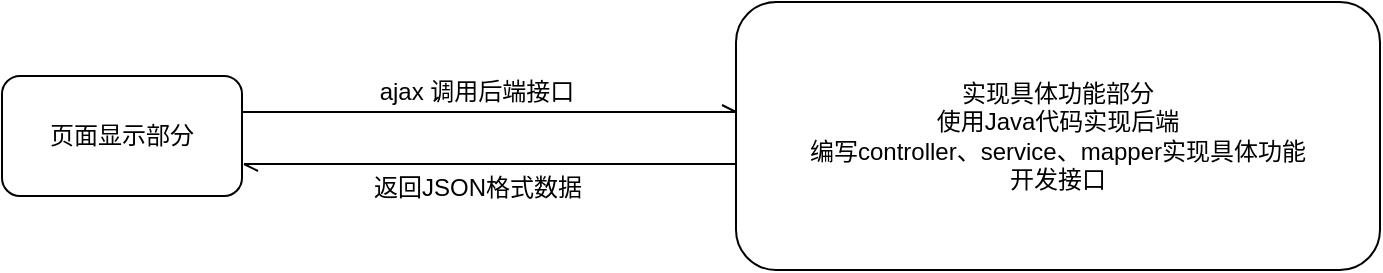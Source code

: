 <mxfile version="24.7.12" pages="2">
  <diagram name="第 1 页" id="Be_9kJhhXXNmCmfcovtd">
    <mxGraphModel dx="874" dy="492" grid="0" gridSize="10" guides="1" tooltips="1" connect="1" arrows="1" fold="1" page="1" pageScale="1" pageWidth="1920" pageHeight="1200" math="0" shadow="0">
      <root>
        <mxCell id="0" />
        <mxCell id="1" parent="0" />
        <mxCell id="JM1Xy88hBlCj0aDPVH1O-2" value="实现具体功能部分&lt;br&gt;使用Java代码实现后端&lt;br&gt;编写controller、service、mapper实现具体功能&lt;br&gt;开发接口" style="rounded=1;whiteSpace=wrap;html=1;" vertex="1" parent="1">
          <mxGeometry x="450" y="139" width="322" height="134" as="geometry" />
        </mxCell>
        <mxCell id="JM1Xy88hBlCj0aDPVH1O-3" value="" style="endArrow=openAsync;html=1;rounded=0;endFill=0;" edge="1" parent="1">
          <mxGeometry width="50" height="50" relative="1" as="geometry">
            <mxPoint x="202" y="194" as="sourcePoint" />
            <mxPoint x="450" y="194" as="targetPoint" />
          </mxGeometry>
        </mxCell>
        <mxCell id="JM1Xy88hBlCj0aDPVH1O-4" value="" style="endArrow=openAsync;html=1;rounded=0;entryX=0;entryY=0;entryDx=0;entryDy=0;endFill=0;" edge="1" parent="1">
          <mxGeometry width="50" height="50" relative="1" as="geometry">
            <mxPoint x="450" y="220" as="sourcePoint" />
            <mxPoint x="204" y="220" as="targetPoint" />
          </mxGeometry>
        </mxCell>
        <mxCell id="JM1Xy88hBlCj0aDPVH1O-5" value="ajax 调用后端接口" style="text;html=1;strokeColor=none;fillColor=none;align=center;verticalAlign=middle;whiteSpace=wrap;rounded=0;" vertex="1" parent="1">
          <mxGeometry x="250" y="169" width="141" height="30" as="geometry" />
        </mxCell>
        <mxCell id="JM1Xy88hBlCj0aDPVH1O-6" value="返回JSON格式数据" style="text;html=1;strokeColor=none;fillColor=none;align=center;verticalAlign=middle;whiteSpace=wrap;rounded=0;" vertex="1" parent="1">
          <mxGeometry x="263.5" y="217" width="114" height="30" as="geometry" />
        </mxCell>
        <mxCell id="JM1Xy88hBlCj0aDPVH1O-1" value="页面显示部分" style="rounded=1;whiteSpace=wrap;html=1;" vertex="1" parent="1">
          <mxGeometry x="83" y="176" width="120" height="60" as="geometry" />
        </mxCell>
      </root>
    </mxGraphModel>
  </diagram>
  <diagram id="URarvBLzhaePdnt-lxe1" name="代驾">
    <mxGraphModel dx="1313" dy="653" grid="0" gridSize="10" guides="1" tooltips="1" connect="1" arrows="1" fold="1" page="0" pageScale="1" pageWidth="1169" pageHeight="827" math="0" shadow="0">
      <root>
        <mxCell id="0" />
        <mxCell id="1" parent="0" />
        <mxCell id="jwLdPs_lxCkAOaXzEtBo-20" style="edgeStyle=orthogonalEdgeStyle;rounded=0;orthogonalLoop=1;jettySize=auto;html=1;entryX=0.5;entryY=0;entryDx=0;entryDy=0;" edge="1" parent="1" source="jwLdPs_lxCkAOaXzEtBo-1" target="jwLdPs_lxCkAOaXzEtBo-3">
          <mxGeometry relative="1" as="geometry" />
        </mxCell>
        <mxCell id="jwLdPs_lxCkAOaXzEtBo-1" value="乘客端" style="rounded=1;whiteSpace=wrap;html=1;fillColor=#FF99CC;" vertex="1" parent="1">
          <mxGeometry x="114" y="124" width="79" height="29" as="geometry" />
        </mxCell>
        <mxCell id="jwLdPs_lxCkAOaXzEtBo-21" style="edgeStyle=orthogonalEdgeStyle;rounded=0;orthogonalLoop=1;jettySize=auto;html=1;" edge="1" parent="1" source="jwLdPs_lxCkAOaXzEtBo-3" target="jwLdPs_lxCkAOaXzEtBo-5">
          <mxGeometry relative="1" as="geometry" />
        </mxCell>
        <mxCell id="jwLdPs_lxCkAOaXzEtBo-3" value="登录" style="rounded=0;whiteSpace=wrap;html=1;" vertex="1" parent="1">
          <mxGeometry x="154.5" y="207" width="79" height="29" as="geometry" />
        </mxCell>
        <mxCell id="jwLdPs_lxCkAOaXzEtBo-32" style="edgeStyle=orthogonalEdgeStyle;rounded=0;orthogonalLoop=1;jettySize=auto;html=1;entryX=0.5;entryY=0;entryDx=0;entryDy=0;" edge="1" parent="1" source="jwLdPs_lxCkAOaXzEtBo-5" target="jwLdPs_lxCkAOaXzEtBo-7">
          <mxGeometry relative="1" as="geometry" />
        </mxCell>
        <mxCell id="jwLdPs_lxCkAOaXzEtBo-5" value="选择代驾地址" style="rounded=0;whiteSpace=wrap;html=1;" vertex="1" parent="1">
          <mxGeometry x="154.5" y="279" width="79" height="29" as="geometry" />
        </mxCell>
        <mxCell id="jwLdPs_lxCkAOaXzEtBo-35" style="edgeStyle=orthogonalEdgeStyle;rounded=0;orthogonalLoop=1;jettySize=auto;html=1;entryX=0.5;entryY=0;entryDx=0;entryDy=0;" edge="1" parent="1" source="jwLdPs_lxCkAOaXzEtBo-6" target="jwLdPs_lxCkAOaXzEtBo-14">
          <mxGeometry relative="1" as="geometry" />
        </mxCell>
        <mxCell id="jwLdPs_lxCkAOaXzEtBo-6" value="&amp;nbsp; &amp;nbsp; &amp;nbsp; &amp;nbsp; &amp;nbsp; &amp;nbsp; &amp;nbsp;身份认证&lt;div&gt;* 身份证 和 驾驶证&lt;/div&gt;&lt;div&gt;* 创建司机人脸识别模型&lt;/div&gt;" style="rounded=0;whiteSpace=wrap;html=1;labelPosition=center;verticalLabelPosition=middle;align=left;verticalAlign=middle;" vertex="1" parent="1">
          <mxGeometry x="545" y="279" width="139" height="60" as="geometry" />
        </mxCell>
        <mxCell id="jwLdPs_lxCkAOaXzEtBo-33" style="edgeStyle=orthogonalEdgeStyle;rounded=0;orthogonalLoop=1;jettySize=auto;html=1;entryX=0.5;entryY=0;entryDx=0;entryDy=0;" edge="1" parent="1" source="jwLdPs_lxCkAOaXzEtBo-7" target="jwLdPs_lxCkAOaXzEtBo-8">
          <mxGeometry relative="1" as="geometry" />
        </mxCell>
        <mxCell id="jwLdPs_lxCkAOaXzEtBo-7" value="预估地址距离、费用、时间" style="rounded=0;whiteSpace=wrap;html=1;" vertex="1" parent="1">
          <mxGeometry x="116.5" y="360" width="155" height="33" as="geometry" />
        </mxCell>
        <mxCell id="jwLdPs_lxCkAOaXzEtBo-34" style="edgeStyle=orthogonalEdgeStyle;rounded=0;orthogonalLoop=1;jettySize=auto;html=1;" edge="1" parent="1" source="jwLdPs_lxCkAOaXzEtBo-8" target="jwLdPs_lxCkAOaXzEtBo-13">
          <mxGeometry relative="1" as="geometry">
            <mxPoint x="286.5" y="710.0" as="targetPoint" />
          </mxGeometry>
        </mxCell>
        <mxCell id="jwLdPs_lxCkAOaXzEtBo-8" value="呼叫代驾&lt;div&gt;* 生成订单&lt;/div&gt;&lt;div&gt;* 搜索附近5公里可以接单的司机&lt;/div&gt;" style="rounded=0;whiteSpace=wrap;html=1;" vertex="1" parent="1">
          <mxGeometry x="193" y="466" width="187" height="67" as="geometry" />
        </mxCell>
        <mxCell id="jwLdPs_lxCkAOaXzEtBo-27" style="edgeStyle=orthogonalEdgeStyle;rounded=0;orthogonalLoop=1;jettySize=auto;html=1;entryX=0.5;entryY=0;entryDx=0;entryDy=0;" edge="1" parent="1" source="jwLdPs_lxCkAOaXzEtBo-10" target="jwLdPs_lxCkAOaXzEtBo-11">
          <mxGeometry relative="1" as="geometry" />
        </mxCell>
        <mxCell id="jwLdPs_lxCkAOaXzEtBo-10" value="15分钟没有司机接单，取消订单" style="rounded=0;whiteSpace=wrap;html=1;" vertex="1" parent="1">
          <mxGeometry x="71" y="621" width="183" height="42" as="geometry" />
        </mxCell>
        <mxCell id="jwLdPs_lxCkAOaXzEtBo-42" style="edgeStyle=orthogonalEdgeStyle;rounded=0;orthogonalLoop=1;jettySize=auto;html=1;entryX=0.5;entryY=0;entryDx=0;entryDy=0;" edge="1" parent="1" source="jwLdPs_lxCkAOaXzEtBo-11" target="jwLdPs_lxCkAOaXzEtBo-12">
          <mxGeometry relative="1" as="geometry" />
        </mxCell>
        <mxCell id="jwLdPs_lxCkAOaXzEtBo-11" value="司乘同显" style="rounded=0;whiteSpace=wrap;html=1;" vertex="1" parent="1">
          <mxGeometry x="123" y="719" width="79" height="29" as="geometry" />
        </mxCell>
        <mxCell id="jwLdPs_lxCkAOaXzEtBo-12" value="司机到达终点&lt;div&gt;乘客根据司机发送账单，进行支付&lt;/div&gt;" style="rounded=0;whiteSpace=wrap;html=1;" vertex="1" parent="1">
          <mxGeometry x="303.5" y="721" width="196" height="46" as="geometry" />
        </mxCell>
        <mxCell id="jwLdPs_lxCkAOaXzEtBo-43" style="edgeStyle=orthogonalEdgeStyle;rounded=0;orthogonalLoop=1;jettySize=auto;html=1;entryX=0.5;entryY=0;entryDx=0;entryDy=0;" edge="1" parent="1" source="jwLdPs_lxCkAOaXzEtBo-13" target="jwLdPs_lxCkAOaXzEtBo-12">
          <mxGeometry relative="1" as="geometry" />
        </mxCell>
        <mxCell id="jwLdPs_lxCkAOaXzEtBo-13" value="有司机接单" style="rounded=0;whiteSpace=wrap;html=1;" vertex="1" parent="1">
          <mxGeometry x="362" y="621" width="79" height="29" as="geometry" />
        </mxCell>
        <mxCell id="jwLdPs_lxCkAOaXzEtBo-36" style="edgeStyle=orthogonalEdgeStyle;rounded=0;orthogonalLoop=1;jettySize=auto;html=1;entryX=0.5;entryY=0;entryDx=0;entryDy=0;" edge="1" parent="1" source="jwLdPs_lxCkAOaXzEtBo-14" target="jwLdPs_lxCkAOaXzEtBo-15">
          <mxGeometry relative="1" as="geometry" />
        </mxCell>
        <mxCell id="jwLdPs_lxCkAOaXzEtBo-14" value="开始接单" style="rounded=0;whiteSpace=wrap;html=1;" vertex="1" parent="1">
          <mxGeometry x="461" y="362" width="79" height="29" as="geometry" />
        </mxCell>
        <mxCell id="jwLdPs_lxCkAOaXzEtBo-37" style="edgeStyle=orthogonalEdgeStyle;rounded=0;orthogonalLoop=1;jettySize=auto;html=1;entryX=0.5;entryY=0;entryDx=0;entryDy=0;" edge="1" parent="1" source="jwLdPs_lxCkAOaXzEtBo-15" target="jwLdPs_lxCkAOaXzEtBo-16">
          <mxGeometry relative="1" as="geometry" />
        </mxCell>
        <mxCell id="jwLdPs_lxCkAOaXzEtBo-15" value="司机抢单" style="rounded=0;whiteSpace=wrap;html=1;" vertex="1" parent="1">
          <mxGeometry x="461" y="431" width="79" height="29" as="geometry" />
        </mxCell>
        <mxCell id="jwLdPs_lxCkAOaXzEtBo-38" style="edgeStyle=orthogonalEdgeStyle;rounded=0;orthogonalLoop=1;jettySize=auto;html=1;entryX=0.5;entryY=0;entryDx=0;entryDy=0;" edge="1" parent="1" source="jwLdPs_lxCkAOaXzEtBo-16" target="jwLdPs_lxCkAOaXzEtBo-17">
          <mxGeometry relative="1" as="geometry" />
        </mxCell>
        <mxCell id="jwLdPs_lxCkAOaXzEtBo-16" value="前往代驾地址，开始代驾" style="rounded=0;whiteSpace=wrap;html=1;" vertex="1" parent="1">
          <mxGeometry x="422" y="502" width="157" height="34" as="geometry" />
        </mxCell>
        <mxCell id="jwLdPs_lxCkAOaXzEtBo-39" style="edgeStyle=orthogonalEdgeStyle;rounded=0;orthogonalLoop=1;jettySize=auto;html=1;entryX=1;entryY=0.5;entryDx=0;entryDy=0;" edge="1" parent="1" source="jwLdPs_lxCkAOaXzEtBo-17" target="jwLdPs_lxCkAOaXzEtBo-12">
          <mxGeometry relative="1" as="geometry" />
        </mxCell>
        <mxCell id="jwLdPs_lxCkAOaXzEtBo-17" value="代驾到达终点&lt;div&gt;发送乘客&lt;/div&gt;&lt;div&gt;生成支付账单&lt;/div&gt;" style="rounded=0;whiteSpace=wrap;html=1;" vertex="1" parent="1">
          <mxGeometry x="615" y="608" width="149" height="46" as="geometry" />
        </mxCell>
        <mxCell id="jwLdPs_lxCkAOaXzEtBo-24" style="edgeStyle=orthogonalEdgeStyle;rounded=0;orthogonalLoop=1;jettySize=auto;html=1;entryX=0.5;entryY=0;entryDx=0;entryDy=0;" edge="1" parent="1" source="jwLdPs_lxCkAOaXzEtBo-8" target="jwLdPs_lxCkAOaXzEtBo-10">
          <mxGeometry relative="1" as="geometry" />
        </mxCell>
        <mxCell id="jwLdPs_lxCkAOaXzEtBo-30" style="edgeStyle=orthogonalEdgeStyle;rounded=0;orthogonalLoop=1;jettySize=auto;html=1;entryX=0.5;entryY=0;entryDx=0;entryDy=0;" edge="1" parent="1" source="jwLdPs_lxCkAOaXzEtBo-28" target="jwLdPs_lxCkAOaXzEtBo-29">
          <mxGeometry relative="1" as="geometry" />
        </mxCell>
        <mxCell id="jwLdPs_lxCkAOaXzEtBo-28" value="司机端" style="rounded=1;whiteSpace=wrap;html=1;fillColor=#FF99CC;" vertex="1" parent="1">
          <mxGeometry x="615" y="124" width="79" height="29" as="geometry" />
        </mxCell>
        <mxCell id="jwLdPs_lxCkAOaXzEtBo-31" style="edgeStyle=orthogonalEdgeStyle;rounded=0;orthogonalLoop=1;jettySize=auto;html=1;" edge="1" parent="1" source="jwLdPs_lxCkAOaXzEtBo-29" target="jwLdPs_lxCkAOaXzEtBo-6">
          <mxGeometry relative="1" as="geometry" />
        </mxCell>
        <mxCell id="jwLdPs_lxCkAOaXzEtBo-29" value="登录" style="rounded=0;whiteSpace=wrap;html=1;" vertex="1" parent="1">
          <mxGeometry x="575" y="207" width="79" height="29" as="geometry" />
        </mxCell>
      </root>
    </mxGraphModel>
  </diagram>
</mxfile>
